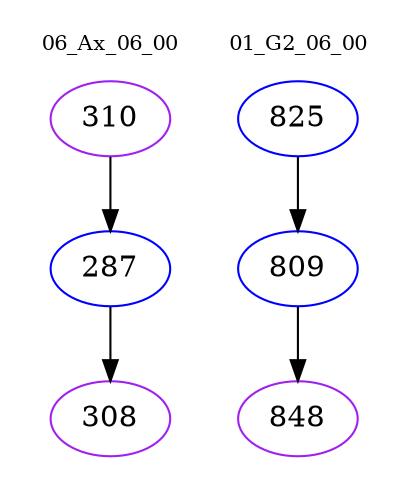 digraph{
subgraph cluster_0 {
color = white
label = "06_Ax_06_00";
fontsize=10;
T0_310 [label="310", color="purple"]
T0_310 -> T0_287 [color="black"]
T0_287 [label="287", color="blue"]
T0_287 -> T0_308 [color="black"]
T0_308 [label="308", color="purple"]
}
subgraph cluster_1 {
color = white
label = "01_G2_06_00";
fontsize=10;
T1_825 [label="825", color="blue"]
T1_825 -> T1_809 [color="black"]
T1_809 [label="809", color="blue"]
T1_809 -> T1_848 [color="black"]
T1_848 [label="848", color="purple"]
}
}
